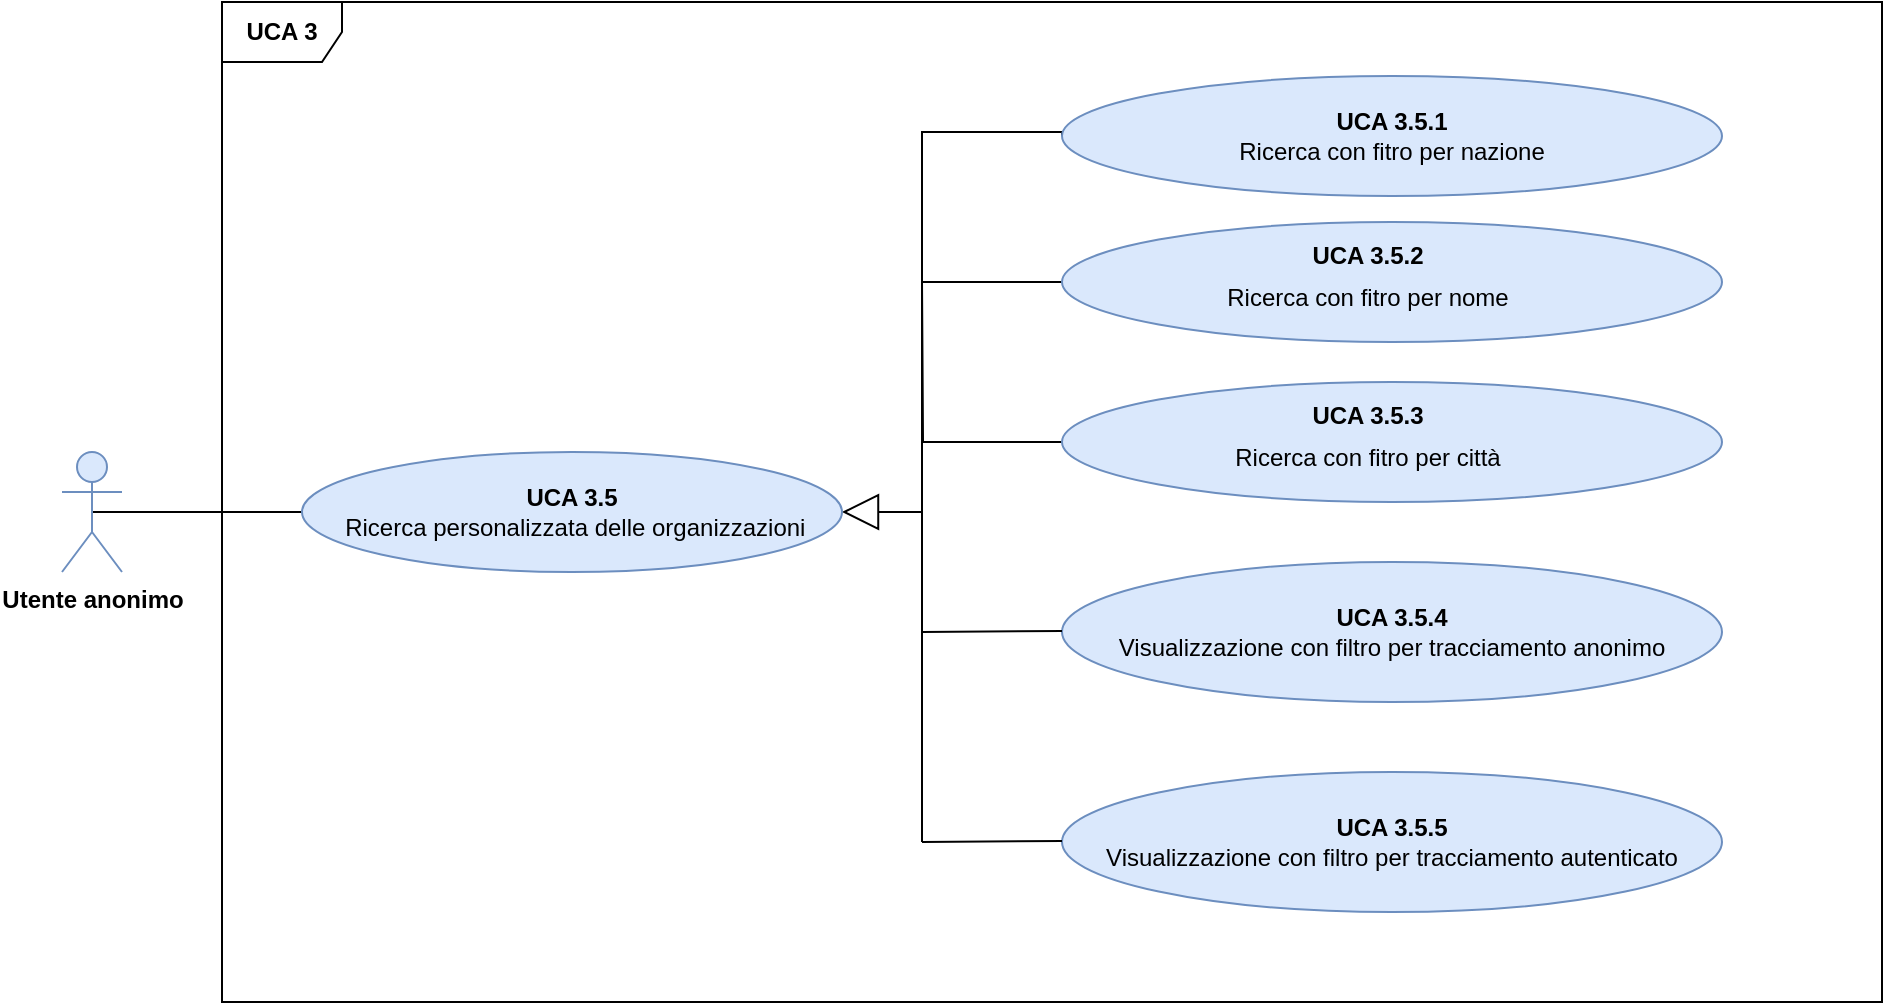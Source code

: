 <mxfile version="12.8.1"><diagram id="hLYXy9pWn2mIlQhv2II7" name="Page-1"><mxGraphModel dx="2249" dy="830" grid="1" gridSize="10" guides="1" tooltips="1" connect="1" arrows="1" fold="1" page="1" pageScale="1" pageWidth="827" pageHeight="1169" math="0" shadow="0"><root><mxCell id="0"/><mxCell id="1" parent="0"/><mxCell id="yPmeT6j_SBxR8j41_csh-1" value="&lt;b&gt;UCA 3&lt;/b&gt;" style="shape=umlFrame;whiteSpace=wrap;html=1;fontSize=12;fontFamily=Helvetica;" parent="1" vertex="1"><mxGeometry x="-150" y="110" width="830" height="500" as="geometry"/></mxCell><mxCell id="5jtp491DfcM97VOL-pwD-2" style="edgeStyle=orthogonalEdgeStyle;rounded=0;orthogonalLoop=1;jettySize=auto;html=1;exitX=0.5;exitY=0.5;exitDx=0;exitDy=0;exitPerimeter=0;entryX=0;entryY=0.5;entryDx=0;entryDy=0;endArrow=none;endFill=0;endSize=16;" edge="1" parent="1" source="yPmeT6j_SBxR8j41_csh-2" target="5jtp491DfcM97VOL-pwD-1"><mxGeometry relative="1" as="geometry"/></mxCell><mxCell id="yPmeT6j_SBxR8j41_csh-2" value="&lt;b&gt;Utente anonimo&lt;/b&gt;" style="shape=umlActor;verticalLabelPosition=bottom;labelBackgroundColor=#ffffff;verticalAlign=top;html=1;outlineConnect=0;fillColor=#dae8fc;strokeColor=#6c8ebf;fontSize=12;fontFamily=Helvetica;" parent="1" vertex="1"><mxGeometry x="-230" y="335" width="30" height="60" as="geometry"/></mxCell><mxCell id="yPmeT6j_SBxR8j41_csh-3" style="edgeStyle=orthogonalEdgeStyle;rounded=0;orthogonalLoop=1;jettySize=auto;html=1;exitX=0;exitY=0.5;exitDx=0;exitDy=0;endArrow=block;endFill=0;fontSize=12;fontFamily=Helvetica;endSize=16;" parent="1" source="yPmeT6j_SBxR8j41_csh-4" edge="1"><mxGeometry relative="1" as="geometry"><Array as="points"><mxPoint x="270" y="175"/><mxPoint x="200" y="175"/><mxPoint x="200" y="365"/></Array><mxPoint x="160" y="365" as="targetPoint"/></mxGeometry></mxCell><mxCell id="yPmeT6j_SBxR8j41_csh-4" value="&lt;font style=&quot;font-size: 12px&quot;&gt;&lt;b&gt;UCA 3.5.1&lt;/b&gt;&lt;br&gt;Ricerca con fitro per nazione&lt;/font&gt;" style="ellipse;whiteSpace=wrap;html=1;fillColor=#dae8fc;strokeColor=#6c8ebf;fontSize=12;fontFamily=Helvetica;" parent="1" vertex="1"><mxGeometry x="270" y="147" width="330" height="60" as="geometry"/></mxCell><mxCell id="yPmeT6j_SBxR8j41_csh-5" style="edgeStyle=none;rounded=0;orthogonalLoop=1;jettySize=auto;html=1;exitX=0;exitY=0.5;exitDx=0;exitDy=0;endArrow=none;endFill=0;fontSize=12;fontFamily=Helvetica;" parent="1" source="yPmeT6j_SBxR8j41_csh-6" edge="1"><mxGeometry relative="1" as="geometry"><mxPoint x="200" y="250" as="targetPoint"/></mxGeometry></mxCell><mxCell id="yPmeT6j_SBxR8j41_csh-6" value="&lt;p class=&quot;MsoListParagraph&quot; style=&quot;text-indent: -18pt ; font-size: 12px ; line-height: 20%&quot;&gt;&lt;font style=&quot;font-size: 12px&quot;&gt;&lt;b&gt;UCA 3.5.2&lt;/b&gt;&lt;/font&gt;&lt;/p&gt;&lt;p class=&quot;MsoListParagraph&quot; style=&quot;text-indent: -18pt ; font-size: 12px&quot;&gt;&lt;font style=&quot;font-size: 12px&quot;&gt;Ricerca con fitro per nome&lt;/font&gt;&lt;/p&gt;" style="ellipse;whiteSpace=wrap;html=1;fillColor=#dae8fc;strokeColor=#6c8ebf;fontSize=12;fontFamily=Helvetica;align=center;" parent="1" vertex="1"><mxGeometry x="270" y="220" width="330" height="60" as="geometry"/></mxCell><mxCell id="yPmeT6j_SBxR8j41_csh-7" style="edgeStyle=orthogonalEdgeStyle;rounded=0;orthogonalLoop=1;jettySize=auto;html=1;exitX=0;exitY=0.5;exitDx=0;exitDy=0;endArrow=none;endFill=0;fontSize=12;fontFamily=Helvetica;" parent="1" source="yPmeT6j_SBxR8j41_csh-8" edge="1"><mxGeometry relative="1" as="geometry"><mxPoint x="200" y="250" as="targetPoint"/></mxGeometry></mxCell><mxCell id="yPmeT6j_SBxR8j41_csh-8" value="&lt;p class=&quot;MsoListParagraph&quot; style=&quot;text-indent: -18pt ; font-size: 12px ; line-height: 20%&quot;&gt;&lt;font style=&quot;font-size: 12px&quot;&gt;&lt;b&gt;UCA 3.5.3&lt;/b&gt;&lt;/font&gt;&lt;/p&gt;&lt;p class=&quot;MsoListParagraph&quot; style=&quot;text-indent: -18pt ; font-size: 12px&quot;&gt;&lt;span style=&quot;text-indent: -18pt&quot;&gt;Ricerca&amp;nbsp;&lt;/span&gt;&lt;span&gt;con fitro&amp;nbsp;&lt;/span&gt;&lt;span style=&quot;text-indent: -18pt&quot;&gt;per città&lt;/span&gt;&lt;/p&gt;" style="ellipse;whiteSpace=wrap;html=1;fillColor=#dae8fc;strokeColor=#6c8ebf;fontSize=12;fontFamily=Helvetica;" parent="1" vertex="1"><mxGeometry x="270" y="300" width="330" height="60" as="geometry"/></mxCell><mxCell id="yPmeT6j_SBxR8j41_csh-9" value="&lt;span style=&quot;line-height: 107% ; font-size: 12px&quot;&gt;&lt;font style=&quot;font-size: 12px&quot;&gt;&lt;b&gt;UCA 3.5.4&lt;/b&gt;&lt;br&gt;Visualizzazione con filtro per tracciamento anonimo&lt;/font&gt;&lt;/span&gt;" style="ellipse;whiteSpace=wrap;html=1;fillColor=#dae8fc;strokeColor=#6c8ebf;fontFamily=Helvetica;fontSize=12;" parent="1" vertex="1"><mxGeometry x="270" y="390" width="330" height="70" as="geometry"/></mxCell><mxCell id="yPmeT6j_SBxR8j41_csh-10" value="&lt;span style=&quot;line-height: 107% ; font-size: 12px&quot;&gt;&lt;font style=&quot;font-size: 12px&quot;&gt;&lt;b&gt;UCA 3.5.5&lt;/b&gt;&lt;br&gt;&lt;span style=&quot;line-height: 107% ; font-size: 12px&quot;&gt;Visualizzazione con filtro per tracciamento autenticato&lt;/span&gt;&lt;/font&gt;&lt;br style=&quot;font-size: 12px&quot;&gt;&lt;/span&gt;" style="ellipse;whiteSpace=wrap;html=1;fillColor=#dae8fc;strokeColor=#6c8ebf;fontFamily=Helvetica;fontSize=12;" parent="1" vertex="1"><mxGeometry x="270" y="495" width="330" height="70" as="geometry"/></mxCell><mxCell id="yPmeT6j_SBxR8j41_csh-11" value="" style="endArrow=none;html=1;" parent="1" edge="1"><mxGeometry width="50" height="50" relative="1" as="geometry"><mxPoint x="200" y="530" as="sourcePoint"/><mxPoint x="200" y="330" as="targetPoint"/></mxGeometry></mxCell><mxCell id="yPmeT6j_SBxR8j41_csh-12" value="" style="endArrow=none;html=1;" parent="1" edge="1"><mxGeometry width="50" height="50" relative="1" as="geometry"><mxPoint x="200" y="530" as="sourcePoint"/><mxPoint x="270" y="529.5" as="targetPoint"/></mxGeometry></mxCell><mxCell id="yPmeT6j_SBxR8j41_csh-13" value="" style="endArrow=none;html=1;" parent="1" edge="1"><mxGeometry width="50" height="50" relative="1" as="geometry"><mxPoint x="200" y="425" as="sourcePoint"/><mxPoint x="270" y="424.5" as="targetPoint"/></mxGeometry></mxCell><mxCell id="5jtp491DfcM97VOL-pwD-1" value="&lt;font style=&quot;font-size: 12px&quot;&gt;&lt;b&gt;UCA 3.5&lt;/b&gt;&lt;br&gt;&amp;nbsp;Ricerca personalizzata delle organizzazioni&lt;/font&gt;" style="ellipse;whiteSpace=wrap;html=1;fillColor=#dae8fc;strokeColor=#6c8ebf;fontSize=12;fontFamily=Helvetica;" vertex="1" parent="1"><mxGeometry x="-110" y="335" width="270" height="60" as="geometry"/></mxCell></root></mxGraphModel></diagram></mxfile>